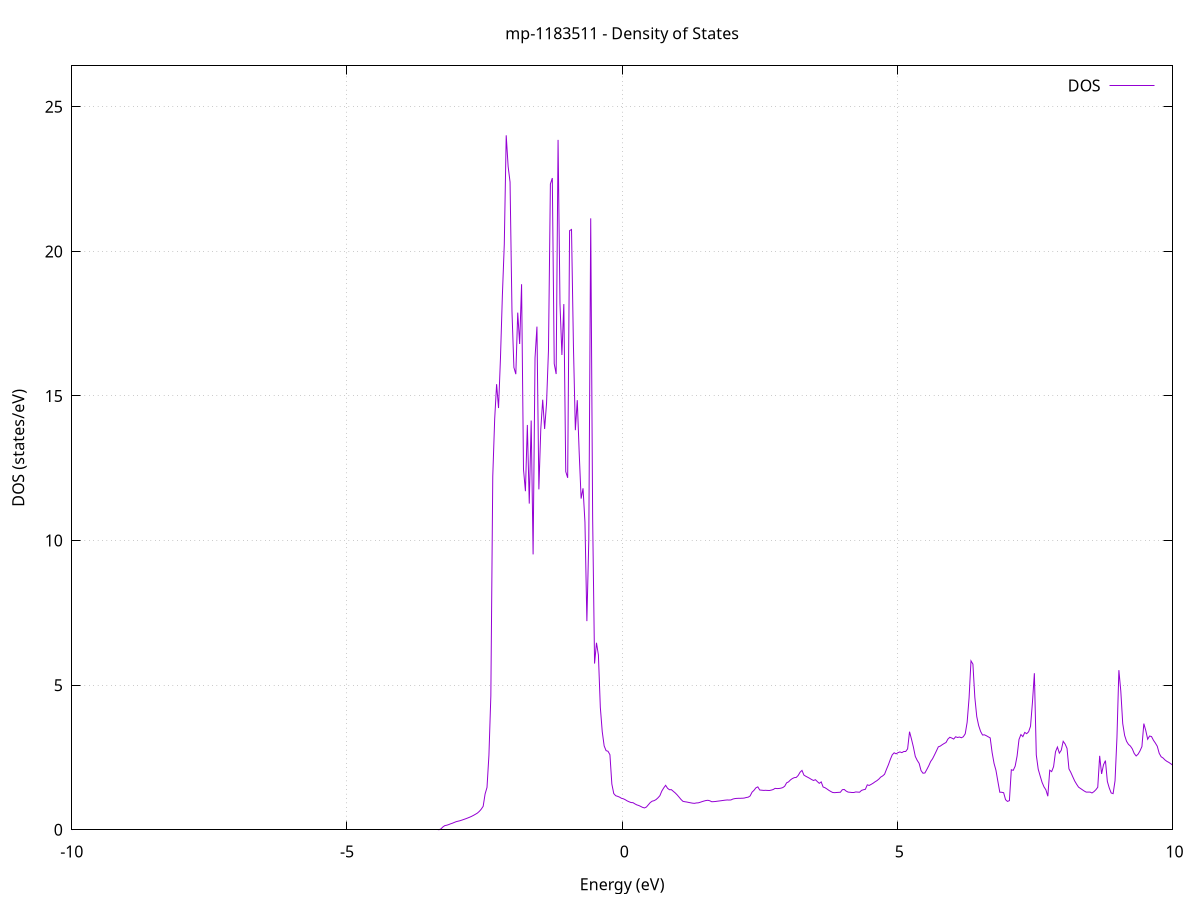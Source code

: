 set title 'mp-1183511 - Density of States'
set xlabel 'Energy (eV)'
set ylabel 'DOS (states/eV)'
set grid
set xrange [-10:10]
set yrange [0:26.415]
set xzeroaxis lt -1
set terminal png size 800,600
set output 'mp-1183511_dos_gnuplot.png'
plot '-' using 1:2 with lines title 'DOS'
-40.981800 0.000000
-40.946900 0.000000
-40.912000 0.000000
-40.877100 0.000000
-40.842200 0.000000
-40.807300 0.000000
-40.772400 0.000000
-40.737500 0.000000
-40.702600 0.000000
-40.667700 0.000000
-40.632800 0.000000
-40.597900 0.000000
-40.563000 0.000000
-40.528100 0.000000
-40.493200 0.000000
-40.458300 0.000000
-40.423400 0.000000
-40.388500 0.000000
-40.353600 0.000000
-40.318700 0.000000
-40.283800 0.000000
-40.248900 0.000000
-40.214000 0.000000
-40.179100 0.000000
-40.144200 0.000000
-40.109400 0.000000
-40.074500 0.000000
-40.039600 0.000000
-40.004700 0.000000
-39.969800 0.000000
-39.934900 0.000000
-39.900000 0.000000
-39.865100 0.000000
-39.830200 0.000000
-39.795300 0.000000
-39.760400 0.000000
-39.725500 0.000000
-39.690600 0.000000
-39.655700 0.000000
-39.620800 0.000000
-39.585900 0.000000
-39.551000 0.000000
-39.516100 0.000000
-39.481200 0.000000
-39.446300 0.000000
-39.411400 0.000000
-39.376500 0.000000
-39.341600 0.000000
-39.306700 0.000000
-39.271800 0.000000
-39.236900 0.000000
-39.202000 0.000000
-39.167100 0.000000
-39.132200 0.000000
-39.097300 0.000000
-39.062400 0.000000
-39.027500 0.000000
-38.992600 0.000000
-38.957700 0.000000
-38.922900 0.000000
-38.888000 0.000000
-38.853100 0.000000
-38.818200 0.000000
-38.783300 0.000000
-38.748400 0.000000
-38.713500 0.000000
-38.678600 0.000000
-38.643700 0.000000
-38.608800 0.000000
-38.573900 0.000000
-38.539000 0.000000
-38.504100 0.000000
-38.469200 0.000000
-38.434300 0.000000
-38.399400 0.000000
-38.364500 0.000000
-38.329600 0.000000
-38.294700 0.000000
-38.259800 0.000000
-38.224900 0.000000
-38.190000 0.000000
-38.155100 0.000000
-38.120200 0.000000
-38.085300 0.000000
-38.050400 0.000000
-38.015500 0.000000
-37.980600 0.000000
-37.945700 0.000000
-37.910800 0.000000
-37.875900 0.000000
-37.841000 0.000000
-37.806100 0.000000
-37.771200 0.000000
-37.736400 0.000000
-37.701500 0.000000
-37.666600 0.000000
-37.631700 0.000000
-37.596800 0.000000
-37.561900 0.000000
-37.527000 0.000000
-37.492100 0.000000
-37.457200 0.000000
-37.422300 0.000000
-37.387400 0.000000
-37.352500 0.000000
-37.317600 0.000000
-37.282700 0.000000
-37.247800 0.000000
-37.212900 0.000000
-37.178000 0.000000
-37.143100 0.000000
-37.108200 0.000000
-37.073300 0.000000
-37.038400 0.000000
-37.003500 0.000000
-36.968600 0.000000
-36.933700 0.000000
-36.898800 0.000000
-36.863900 0.000000
-36.829000 0.000000
-36.794100 0.000000
-36.759200 0.000000
-36.724300 0.000000
-36.689400 0.000000
-36.654500 0.000000
-36.619600 0.000000
-36.584700 0.000000
-36.549900 0.000000
-36.515000 0.000000
-36.480100 0.000000
-36.445200 0.000000
-36.410300 0.000000
-36.375400 0.000000
-36.340500 0.000000
-36.305600 0.000000
-36.270700 0.000000
-36.235800 0.000000
-36.200900 0.000000
-36.166000 0.000000
-36.131100 0.000000
-36.096200 0.000000
-36.061300 0.000000
-36.026400 0.000000
-35.991500 0.000000
-35.956600 0.000000
-35.921700 0.000000
-35.886800 0.000000
-35.851900 0.000000
-35.817000 0.000000
-35.782100 0.000000
-35.747200 0.000000
-35.712300 0.000000
-35.677400 0.000000
-35.642500 0.000000
-35.607600 0.000000
-35.572700 0.000000
-35.537800 0.000000
-35.502900 0.000000
-35.468000 0.000000
-35.433100 0.000000
-35.398300 0.000000
-35.363400 0.000000
-35.328500 0.000000
-35.293600 0.000000
-35.258700 0.000000
-35.223800 0.000000
-35.188900 0.000000
-35.154000 0.000000
-35.119100 0.000000
-35.084200 0.000000
-35.049300 0.000000
-35.014400 0.000000
-34.979500 0.000000
-34.944600 0.000000
-34.909700 0.000000
-34.874800 0.000000
-34.839900 0.000000
-34.805000 0.000000
-34.770100 0.000000
-34.735200 0.000000
-34.700300 0.000000
-34.665400 0.000000
-34.630500 0.000000
-34.595600 0.000000
-34.560700 0.000000
-34.525800 0.000000
-34.490900 0.000000
-34.456000 0.000000
-34.421100 0.000000
-34.386200 0.000000
-34.351300 0.000000
-34.316400 0.000000
-34.281500 0.000000
-34.246600 0.000000
-34.211800 0.000000
-34.176900 0.000000
-34.142000 0.000000
-34.107100 0.000000
-34.072200 0.000000
-34.037300 0.000000
-34.002400 0.000000
-33.967500 0.000000
-33.932600 0.000000
-33.897700 0.000000
-33.862800 0.000000
-33.827900 0.000000
-33.793000 0.000000
-33.758100 0.000000
-33.723200 0.000000
-33.688300 0.000000
-33.653400 0.000000
-33.618500 0.000000
-33.583600 0.000000
-33.548700 0.000000
-33.513800 0.000000
-33.478900 0.000000
-33.444000 0.000000
-33.409100 0.000000
-33.374200 0.000000
-33.339300 0.000000
-33.304400 0.000000
-33.269500 0.000000
-33.234600 0.000000
-33.199700 0.000000
-33.164800 0.000000
-33.129900 0.000000
-33.095000 0.000000
-33.060100 0.000000
-33.025300 0.000000
-32.990400 0.000000
-32.955500 0.000000
-32.920600 0.000000
-32.885700 0.000000
-32.850800 0.000000
-32.815900 0.000000
-32.781000 0.000000
-32.746100 0.000000
-32.711200 0.000000
-32.676300 0.000000
-32.641400 0.000000
-32.606500 0.000000
-32.571600 0.000000
-32.536700 0.000000
-32.501800 0.000000
-32.466900 0.000000
-32.432000 0.000000
-32.397100 0.000000
-32.362200 0.000000
-32.327300 0.000000
-32.292400 0.000000
-32.257500 0.000000
-32.222600 0.000000
-32.187700 0.000000
-32.152800 0.000000
-32.117900 0.000000
-32.083000 0.000000
-32.048100 0.000000
-32.013200 0.000000
-31.978300 0.000000
-31.943400 0.000000
-31.908500 0.000000
-31.873700 0.000000
-31.838800 0.000000
-31.803900 0.000000
-31.769000 0.000000
-31.734100 0.000000
-31.699200 0.000000
-31.664300 0.000000
-31.629400 0.000000
-31.594500 0.000000
-31.559600 0.000000
-31.524700 0.000000
-31.489800 0.000000
-31.454900 0.000000
-31.420000 0.000000
-31.385100 0.000000
-31.350200 0.000000
-31.315300 0.000000
-31.280400 0.000000
-31.245500 0.000000
-31.210600 0.000000
-31.175700 0.000000
-31.140800 0.000000
-31.105900 0.000000
-31.071000 0.000000
-31.036100 0.000000
-31.001200 0.000000
-30.966300 0.000000
-30.931400 0.000000
-30.896500 0.000000
-30.861600 0.000000
-30.826700 0.000000
-30.791800 0.000000
-30.756900 0.000000
-30.722000 0.000000
-30.687200 0.000000
-30.652300 0.000000
-30.617400 0.000000
-30.582500 0.000000
-30.547600 0.000000
-30.512700 0.000000
-30.477800 0.000000
-30.442900 0.000000
-30.408000 0.000000
-30.373100 0.000000
-30.338200 0.000000
-30.303300 0.000000
-30.268400 0.000000
-30.233500 0.000000
-30.198600 0.000000
-30.163700 0.000000
-30.128800 0.000000
-30.093900 0.000000
-30.059000 0.000000
-30.024100 0.000000
-29.989200 0.000000
-29.954300 0.000000
-29.919400 0.000000
-29.884500 0.000000
-29.849600 0.000000
-29.814700 0.000000
-29.779800 0.000000
-29.744900 0.000000
-29.710000 0.000000
-29.675100 0.000000
-29.640200 0.000000
-29.605300 0.000000
-29.570400 0.000000
-29.535500 0.000000
-29.500700 0.000000
-29.465800 0.000000
-29.430900 0.000000
-29.396000 0.000000
-29.361100 0.000000
-29.326200 0.000000
-29.291300 0.000000
-29.256400 0.000000
-29.221500 0.000000
-29.186600 0.000000
-29.151700 0.000000
-29.116800 0.000000
-29.081900 0.000000
-29.047000 0.000000
-29.012100 0.000000
-28.977200 0.000000
-28.942300 0.000000
-28.907400 0.000000
-28.872500 0.000000
-28.837600 0.000000
-28.802700 0.000000
-28.767800 0.000000
-28.732900 0.000000
-28.698000 0.000000
-28.663100 0.000000
-28.628200 0.000000
-28.593300 0.000000
-28.558400 0.000000
-28.523500 0.000000
-28.488600 0.000000
-28.453700 0.000000
-28.418800 0.000000
-28.383900 0.000000
-28.349000 0.000000
-28.314200 0.000000
-28.279300 0.000000
-28.244400 0.000000
-28.209500 0.000000
-28.174600 0.000000
-28.139700 0.000000
-28.104800 0.000000
-28.069900 0.000000
-28.035000 0.000000
-28.000100 0.000000
-27.965200 0.000000
-27.930300 0.000000
-27.895400 0.000000
-27.860500 0.000000
-27.825600 0.000000
-27.790700 0.000000
-27.755800 0.000000
-27.720900 0.000000
-27.686000 0.000000
-27.651100 0.000000
-27.616200 0.000000
-27.581300 0.000000
-27.546400 0.000000
-27.511500 0.000000
-27.476600 0.000000
-27.441700 0.000000
-27.406800 0.000000
-27.371900 0.000000
-27.337000 0.000000
-27.302100 0.000000
-27.267200 0.000000
-27.232300 0.000000
-27.197400 0.000000
-27.162600 0.000000
-27.127700 0.000000
-27.092800 0.000000
-27.057900 0.000000
-27.023000 0.000000
-26.988100 0.000000
-26.953200 0.000000
-26.918300 0.000000
-26.883400 0.000000
-26.848500 0.000000
-26.813600 0.000000
-26.778700 0.000000
-26.743800 0.000000
-26.708900 0.000000
-26.674000 0.000000
-26.639100 0.000000
-26.604200 0.000000
-26.569300 0.000000
-26.534400 0.000000
-26.499500 0.000000
-26.464600 0.000000
-26.429700 0.000000
-26.394800 0.000000
-26.359900 0.000000
-26.325000 0.000000
-26.290100 0.000000
-26.255200 0.000000
-26.220300 0.000000
-26.185400 0.000000
-26.150500 0.000000
-26.115600 0.000000
-26.080700 0.000000
-26.045800 0.000000
-26.010900 0.000000
-25.976100 0.000000
-25.941200 0.000000
-25.906300 0.000000
-25.871400 0.000000
-25.836500 0.000000
-25.801600 0.000000
-25.766700 0.000000
-25.731800 0.000000
-25.696900 0.000000
-25.662000 0.000000
-25.627100 0.000000
-25.592200 0.000000
-25.557300 0.000000
-25.522400 0.000000
-25.487500 0.000000
-25.452600 0.000000
-25.417700 0.000000
-25.382800 0.000000
-25.347900 0.000000
-25.313000 0.000000
-25.278100 0.000000
-25.243200 0.000000
-25.208300 0.000000
-25.173400 0.000000
-25.138500 0.000000
-25.103600 0.000000
-25.068700 0.000000
-25.033800 0.000000
-24.998900 0.000000
-24.964000 0.000000
-24.929100 0.000000
-24.894200 0.000000
-24.859300 0.000000
-24.824400 0.000000
-24.789600 0.000000
-24.754700 0.000000
-24.719800 0.000000
-24.684900 0.000000
-24.650000 0.000000
-24.615100 0.000000
-24.580200 0.000000
-24.545300 0.000000
-24.510400 0.000000
-24.475500 0.000000
-24.440600 0.000000
-24.405700 0.000000
-24.370800 0.000000
-24.335900 0.000000
-24.301000 0.000000
-24.266100 0.000000
-24.231200 0.000000
-24.196300 0.000000
-24.161400 0.000000
-24.126500 0.000000
-24.091600 0.000000
-24.056700 0.000000
-24.021800 0.000000
-23.986900 0.000000
-23.952000 0.000000
-23.917100 0.000000
-23.882200 0.000000
-23.847300 0.000000
-23.812400 0.000000
-23.777500 0.000000
-23.742600 0.000000
-23.707700 0.000000
-23.672800 0.000000
-23.638000 0.000000
-23.603100 0.000000
-23.568200 0.000000
-23.533300 0.000000
-23.498400 0.000000
-23.463500 0.000000
-23.428600 0.000000
-23.393700 0.000000
-23.358800 0.000000
-23.323900 0.000000
-23.289000 0.000000
-23.254100 0.000000
-23.219200 0.000000
-23.184300 0.000000
-23.149400 0.000000
-23.114500 0.000000
-23.079600 0.000000
-23.044700 0.000000
-23.009800 0.000000
-22.974900 0.000000
-22.940000 0.000000
-22.905100 0.000000
-22.870200 0.000000
-22.835300 0.000000
-22.800400 0.000000
-22.765500 0.000000
-22.730600 0.000000
-22.695700 0.000000
-22.660800 0.000000
-22.625900 0.000000
-22.591000 0.000000
-22.556100 0.000000
-22.521200 0.000000
-22.486300 0.000000
-22.451500 0.000000
-22.416600 0.000000
-22.381700 0.000000
-22.346800 0.000000
-22.311900 0.000000
-22.277000 0.000000
-22.242100 0.000000
-22.207200 0.000000
-22.172300 0.000000
-22.137400 0.000000
-22.102500 0.000000
-22.067600 0.000000
-22.032700 0.000000
-21.997800 0.000000
-21.962900 0.000000
-21.928000 0.000000
-21.893100 0.000000
-21.858200 0.000000
-21.823300 0.000000
-21.788400 0.000000
-21.753500 0.000000
-21.718600 0.000000
-21.683700 0.000000
-21.648800 0.000000
-21.613900 0.000000
-21.579000 0.000000
-21.544100 0.000000
-21.509200 0.000000
-21.474300 0.000000
-21.439400 0.000000
-21.404500 0.000000
-21.369600 0.000000
-21.334700 0.000000
-21.299800 0.000000
-21.265000 0.000000
-21.230100 0.000000
-21.195200 0.000000
-21.160300 0.000000
-21.125400 0.000000
-21.090500 0.000000
-21.055600 0.000000
-21.020700 0.000000
-20.985800 0.000000
-20.950900 0.000000
-20.916000 0.000000
-20.881100 0.000000
-20.846200 0.000000
-20.811300 0.000000
-20.776400 0.000000
-20.741500 0.000000
-20.706600 0.000000
-20.671700 0.000000
-20.636800 0.000000
-20.601900 0.000000
-20.567000 0.000000
-20.532100 0.000000
-20.497200 0.000000
-20.462300 0.000000
-20.427400 0.000000
-20.392500 0.000000
-20.357600 0.000000
-20.322700 0.000000
-20.287800 0.000000
-20.252900 0.000000
-20.218000 0.000000
-20.183100 0.000000
-20.148200 0.000000
-20.113300 0.000000
-20.078500 0.000000
-20.043600 0.000000
-20.008700 0.000000
-19.973800 0.000000
-19.938900 0.000000
-19.904000 0.000000
-19.869100 0.000000
-19.834200 0.000000
-19.799300 0.000000
-19.764400 0.000000
-19.729500 0.000000
-19.694600 0.000000
-19.659700 0.000000
-19.624800 0.000000
-19.589900 0.000000
-19.555000 0.000000
-19.520100 0.000000
-19.485200 0.000000
-19.450300 0.000000
-19.415400 0.000000
-19.380500 0.000000
-19.345600 0.000000
-19.310700 0.000000
-19.275800 0.000000
-19.240900 0.000000
-19.206000 0.000000
-19.171100 0.000000
-19.136200 0.000000
-19.101300 0.000000
-19.066400 0.000000
-19.031500 0.000000
-18.996600 0.000000
-18.961700 0.000000
-18.926900 114.721300
-18.892000 0.000000
-18.857100 0.000000
-18.822200 0.000000
-18.787300 0.000000
-18.752400 0.000000
-18.717500 0.000000
-18.682600 0.000000
-18.647700 0.000000
-18.612800 0.000000
-18.577900 0.000000
-18.543000 0.000000
-18.508100 0.000000
-18.473200 0.000000
-18.438300 0.000000
-18.403400 0.000000
-18.368500 0.000000
-18.333600 0.000000
-18.298700 0.000000
-18.263800 0.000000
-18.228900 0.000000
-18.194000 0.000000
-18.159100 0.000000
-18.124200 0.000000
-18.089300 0.000000
-18.054400 0.000000
-18.019500 0.000000
-17.984600 0.000000
-17.949700 0.000000
-17.914800 0.000000
-17.879900 0.000000
-17.845000 0.000000
-17.810100 0.000000
-17.775200 0.000000
-17.740400 0.000000
-17.705500 0.000000
-17.670600 0.000000
-17.635700 0.000000
-17.600800 0.000000
-17.565900 0.000000
-17.531000 0.000000
-17.496100 0.000000
-17.461200 0.000000
-17.426300 0.000000
-17.391400 0.000000
-17.356500 0.000000
-17.321600 0.000000
-17.286700 0.000000
-17.251800 0.000000
-17.216900 0.000000
-17.182000 0.000000
-17.147100 0.000000
-17.112200 0.000000
-17.077300 0.000000
-17.042400 0.000000
-17.007500 0.000000
-16.972600 0.000000
-16.937700 0.000000
-16.902800 0.000000
-16.867900 0.000000
-16.833000 0.000000
-16.798100 0.000000
-16.763200 0.000000
-16.728300 0.000000
-16.693400 0.000000
-16.658500 0.000000
-16.623600 0.000000
-16.588700 0.000000
-16.553900 0.000000
-16.519000 0.000000
-16.484100 0.000000
-16.449200 0.000000
-16.414300 0.000000
-16.379400 0.000000
-16.344500 0.000000
-16.309600 0.000000
-16.274700 0.000000
-16.239800 0.000000
-16.204900 0.000000
-16.170000 0.000000
-16.135100 0.000000
-16.100200 0.000000
-16.065300 0.000000
-16.030400 0.000000
-15.995500 0.000000
-15.960600 0.000000
-15.925700 0.000000
-15.890800 0.000000
-15.855900 0.000000
-15.821000 0.000000
-15.786100 0.000000
-15.751200 0.000000
-15.716300 0.000000
-15.681400 0.000000
-15.646500 0.000000
-15.611600 0.000000
-15.576700 0.000000
-15.541800 0.000000
-15.506900 0.000000
-15.472000 0.000000
-15.437100 0.000000
-15.402300 0.000000
-15.367400 0.000000
-15.332500 0.000000
-15.297600 0.000000
-15.262700 0.000000
-15.227800 0.000000
-15.192900 0.000000
-15.158000 0.000000
-15.123100 0.000000
-15.088200 0.000000
-15.053300 0.000000
-15.018400 0.000000
-14.983500 0.000000
-14.948600 0.000000
-14.913700 0.000000
-14.878800 0.000000
-14.843900 0.000000
-14.809000 0.000000
-14.774100 0.000000
-14.739200 0.000000
-14.704300 0.000000
-14.669400 0.000000
-14.634500 0.000000
-14.599600 0.000000
-14.564700 0.000000
-14.529800 0.000000
-14.494900 0.000000
-14.460000 0.000000
-14.425100 0.000000
-14.390200 0.000000
-14.355300 0.000000
-14.320400 0.000000
-14.285500 0.000000
-14.250600 0.000000
-14.215800 0.000000
-14.180900 0.000000
-14.146000 0.000000
-14.111100 0.000000
-14.076200 0.000000
-14.041300 0.000000
-14.006400 0.000000
-13.971500 0.000000
-13.936600 0.000000
-13.901700 0.000000
-13.866800 0.000000
-13.831900 0.000000
-13.797000 0.000000
-13.762100 0.000000
-13.727200 0.000000
-13.692300 0.000000
-13.657400 0.000000
-13.622500 0.000000
-13.587600 0.000000
-13.552700 0.000000
-13.517800 0.000000
-13.482900 0.000000
-13.448000 0.000000
-13.413100 0.000000
-13.378200 0.000000
-13.343300 0.000000
-13.308400 0.000000
-13.273500 0.000000
-13.238600 0.000000
-13.203700 0.000000
-13.168800 0.000000
-13.133900 0.000000
-13.099000 0.000000
-13.064100 0.000000
-13.029300 0.000000
-12.994400 0.000000
-12.959500 0.000000
-12.924600 0.000000
-12.889700 0.000000
-12.854800 0.000000
-12.819900 0.000000
-12.785000 0.000000
-12.750100 0.000000
-12.715200 0.000000
-12.680300 0.000000
-12.645400 0.000000
-12.610500 0.000000
-12.575600 0.000000
-12.540700 0.000000
-12.505800 0.000000
-12.470900 0.000000
-12.436000 0.000000
-12.401100 0.000000
-12.366200 0.000000
-12.331300 0.000000
-12.296400 0.000000
-12.261500 0.000000
-12.226600 0.000000
-12.191700 0.000000
-12.156800 0.000000
-12.121900 0.000000
-12.087000 0.000000
-12.052100 0.000000
-12.017200 0.000000
-11.982300 0.000000
-11.947400 0.000000
-11.912500 0.000000
-11.877700 0.000000
-11.842800 0.000000
-11.807900 0.000000
-11.773000 0.000000
-11.738100 0.000000
-11.703200 0.000000
-11.668300 0.000000
-11.633400 0.000000
-11.598500 0.000000
-11.563600 0.000000
-11.528700 0.000000
-11.493800 0.000000
-11.458900 0.000000
-11.424000 0.000000
-11.389100 0.000000
-11.354200 0.000000
-11.319300 0.000000
-11.284400 0.000000
-11.249500 0.000000
-11.214600 0.000000
-11.179700 0.000000
-11.144800 0.000000
-11.109900 0.000000
-11.075000 0.000000
-11.040100 0.000000
-11.005200 0.000000
-10.970300 0.000000
-10.935400 0.000000
-10.900500 0.000000
-10.865600 0.000000
-10.830700 0.000000
-10.795800 0.000000
-10.760900 0.000000
-10.726000 0.000000
-10.691200 0.000000
-10.656300 0.000000
-10.621400 0.000000
-10.586500 0.000000
-10.551600 0.000000
-10.516700 0.000000
-10.481800 0.000000
-10.446900 0.000000
-10.412000 0.000000
-10.377100 0.000000
-10.342200 0.000000
-10.307300 0.000000
-10.272400 0.000000
-10.237500 0.000000
-10.202600 0.000000
-10.167700 0.000000
-10.132800 0.000000
-10.097900 0.000000
-10.063000 0.000000
-10.028100 0.000000
-9.993200 0.000000
-9.958300 0.000000
-9.923400 0.000000
-9.888500 0.000000
-9.853600 0.000000
-9.818700 0.000000
-9.783800 0.000000
-9.748900 0.000000
-9.714000 0.000000
-9.679100 0.000000
-9.644200 0.000000
-9.609300 0.000000
-9.574400 0.000000
-9.539500 0.000000
-9.504700 0.000000
-9.469800 0.000000
-9.434900 0.000000
-9.400000 0.000000
-9.365100 0.000000
-9.330200 0.000000
-9.295300 0.000000
-9.260400 0.000000
-9.225500 0.000000
-9.190600 0.000000
-9.155700 0.000000
-9.120800 0.000000
-9.085900 0.000000
-9.051000 0.000000
-9.016100 0.000000
-8.981200 0.000000
-8.946300 0.000000
-8.911400 0.000000
-8.876500 0.000000
-8.841600 0.000000
-8.806700 0.000000
-8.771800 0.000000
-8.736900 0.000000
-8.702000 0.000000
-8.667100 0.000000
-8.632200 0.000000
-8.597300 0.000000
-8.562400 0.000000
-8.527500 0.000000
-8.492600 0.000000
-8.457700 0.000000
-8.422800 0.000000
-8.387900 0.000000
-8.353000 0.000000
-8.318200 0.000000
-8.283300 0.000000
-8.248400 0.000000
-8.213500 0.000000
-8.178600 0.000000
-8.143700 0.000000
-8.108800 0.000000
-8.073900 0.000000
-8.039000 0.000000
-8.004100 0.000000
-7.969200 0.000000
-7.934300 0.000000
-7.899400 0.000000
-7.864500 0.000000
-7.829600 0.000000
-7.794700 0.000000
-7.759800 0.000000
-7.724900 0.000000
-7.690000 0.000000
-7.655100 0.000000
-7.620200 0.000000
-7.585300 0.000000
-7.550400 0.000000
-7.515500 0.000000
-7.480600 0.000000
-7.445700 0.000000
-7.410800 0.000000
-7.375900 0.000000
-7.341000 0.000000
-7.306100 0.000000
-7.271200 0.000000
-7.236300 0.000000
-7.201400 0.000000
-7.166600 0.000000
-7.131700 0.000000
-7.096800 0.000000
-7.061900 0.000000
-7.027000 0.000000
-6.992100 0.000000
-6.957200 0.000000
-6.922300 0.000000
-6.887400 0.000000
-6.852500 0.000000
-6.817600 0.000000
-6.782700 0.000000
-6.747800 0.000000
-6.712900 0.000000
-6.678000 0.000000
-6.643100 0.000000
-6.608200 0.000000
-6.573300 0.000000
-6.538400 0.000000
-6.503500 0.000000
-6.468600 0.000000
-6.433700 0.000000
-6.398800 0.000000
-6.363900 0.000000
-6.329000 0.000000
-6.294100 0.000000
-6.259200 0.000000
-6.224300 0.000000
-6.189400 0.000000
-6.154500 0.000000
-6.119600 0.000000
-6.084700 0.000000
-6.049800 0.000000
-6.014900 0.000000
-5.980100 0.000000
-5.945200 0.000000
-5.910300 0.000000
-5.875400 0.000000
-5.840500 0.000000
-5.805600 0.000000
-5.770700 0.000000
-5.735800 0.000000
-5.700900 0.000000
-5.666000 0.000000
-5.631100 0.000000
-5.596200 0.000000
-5.561300 0.000000
-5.526400 0.000000
-5.491500 0.000000
-5.456600 0.000000
-5.421700 0.000000
-5.386800 0.000000
-5.351900 0.000000
-5.317000 0.000000
-5.282100 0.000000
-5.247200 0.000000
-5.212300 0.000000
-5.177400 0.000000
-5.142500 0.000000
-5.107600 0.000000
-5.072700 0.000000
-5.037800 0.000000
-5.002900 0.000000
-4.968000 0.000000
-4.933100 0.000000
-4.898200 0.000000
-4.863300 0.000000
-4.828400 0.000000
-4.793600 0.000000
-4.758700 0.000000
-4.723800 0.000000
-4.688900 0.000000
-4.654000 0.000000
-4.619100 0.000000
-4.584200 0.000000
-4.549300 0.000000
-4.514400 0.000000
-4.479500 0.000000
-4.444600 0.000000
-4.409700 0.000000
-4.374800 0.000000
-4.339900 0.000000
-4.305000 0.000000
-4.270100 0.000000
-4.235200 0.000000
-4.200300 0.000000
-4.165400 0.000000
-4.130500 0.000000
-4.095600 0.000000
-4.060700 0.000000
-4.025800 0.000000
-3.990900 0.000000
-3.956000 0.000000
-3.921100 0.000000
-3.886200 0.000000
-3.851300 0.000000
-3.816400 0.000000
-3.781500 0.000000
-3.746600 0.000000
-3.711700 0.000000
-3.676800 0.000000
-3.642000 0.000000
-3.607100 0.000000
-3.572200 0.000000
-3.537300 0.000000
-3.502400 0.000000
-3.467500 0.000000
-3.432600 0.000000
-3.397700 0.000000
-3.362800 0.000000
-3.327900 0.001000
-3.293000 0.029400
-3.258100 0.096400
-3.223200 0.143300
-3.188300 0.156900
-3.153400 0.178500
-3.118500 0.205400
-3.083600 0.227400
-3.048700 0.255100
-3.013800 0.281400
-2.978900 0.297700
-2.944000 0.314400
-2.909100 0.336500
-2.874200 0.359500
-2.839300 0.383100
-2.804400 0.408800
-2.769500 0.435600
-2.734600 0.465400
-2.699700 0.500100
-2.664800 0.537700
-2.629900 0.577700
-2.595000 0.636600
-2.560100 0.712600
-2.525200 0.811400
-2.490300 1.237600
-2.455500 1.464500
-2.420600 2.579500
-2.385700 4.630400
-2.350800 12.220300
-2.315900 14.206300
-2.281000 15.408900
-2.246100 14.583400
-2.211200 16.290800
-2.176300 18.471300
-2.141400 20.250500
-2.106500 24.013900
-2.071600 22.937800
-2.036700 22.398700
-2.001800 17.919400
-1.966900 15.987800
-1.932000 15.754900
-1.897100 17.883200
-1.862200 16.797900
-1.827300 18.864900
-1.792400 12.462900
-1.757500 11.707700
-1.722600 13.998800
-1.687700 11.278300
-1.652800 14.152100
-1.617900 9.523500
-1.583000 16.315400
-1.548100 17.398600
-1.513200 11.771000
-1.478300 13.853300
-1.443400 14.871100
-1.408500 13.859800
-1.373600 14.750400
-1.338700 16.574900
-1.303800 22.330500
-1.269000 22.536200
-1.234100 16.115600
-1.199200 15.759100
-1.164300 23.855800
-1.129400 18.192800
-1.094500 16.418600
-1.059600 18.178300
-1.024700 12.384600
-0.989800 12.169400
-0.954900 20.717900
-0.920000 20.757000
-0.885100 16.732900
-0.850200 13.817100
-0.815300 14.856800
-0.780400 13.035500
-0.745500 11.451800
-0.710600 11.807700
-0.675700 10.634300
-0.640800 7.215400
-0.605900 10.026400
-0.571000 21.143600
-0.536100 10.792800
-0.501200 5.748000
-0.466300 6.466600
-0.431400 6.044000
-0.396500 4.234800
-0.361600 3.394000
-0.326700 2.900100
-0.291800 2.736300
-0.256900 2.714600
-0.222000 2.595400
-0.187100 1.581900
-0.152200 1.251300
-0.117300 1.178000
-0.082500 1.156700
-0.047600 1.129000
-0.012700 1.088700
0.022200 1.071400
0.057100 1.039100
0.092000 0.998000
0.126900 0.968000
0.161800 0.941600
0.196700 0.937500
0.231600 0.895900
0.266500 0.860600
0.301400 0.839800
0.336300 0.808800
0.371200 0.774600
0.406100 0.755400
0.441000 0.787000
0.475900 0.864200
0.510800 0.941300
0.545700 0.989000
0.580600 1.006800
0.615500 1.043300
0.650400 1.103500
0.685300 1.177600
0.720200 1.336600
0.755100 1.446300
0.790000 1.536800
0.824900 1.435400
0.859800 1.384800
0.894700 1.387000
0.929600 1.329700
0.964500 1.274400
0.999400 1.206600
1.034300 1.129100
1.069100 1.049700
1.104000 0.984500
1.138900 0.970000
1.173800 0.959800
1.208700 0.945800
1.243600 0.932800
1.278500 0.920300
1.313400 0.913700
1.348300 0.927600
1.383200 0.931200
1.418100 0.951400
1.453000 0.974300
1.487900 0.994400
1.522800 1.011600
1.557700 1.019900
1.592600 1.003400
1.627500 0.969700
1.662400 0.972800
1.697300 0.978900
1.732200 0.988500
1.767100 0.997000
1.802000 1.005800
1.836900 1.015000
1.871800 1.024300
1.906700 1.030500
1.941600 1.028700
1.976500 1.031300
2.011400 1.062200
2.046300 1.077400
2.081200 1.084900
2.116100 1.088000
2.151000 1.089000
2.185900 1.091000
2.220800 1.097600
2.255600 1.116000
2.290500 1.127300
2.325400 1.169100
2.360300 1.299700
2.395200 1.364000
2.430100 1.449900
2.465000 1.483700
2.499900 1.375200
2.534800 1.368900
2.569700 1.361400
2.604600 1.364700
2.639500 1.361200
2.674400 1.357900
2.709300 1.371600
2.744200 1.391700
2.779100 1.432000
2.814000 1.424700
2.848900 1.427100
2.883800 1.438700
2.918700 1.458600
2.953600 1.505400
2.988500 1.624100
3.023400 1.656100
3.058300 1.724200
3.093200 1.771700
3.128100 1.802700
3.163000 1.809800
3.197900 1.876300
3.232800 1.989800
3.267700 2.052800
3.302600 1.891700
3.337500 1.849700
3.372400 1.815300
3.407300 1.779100
3.442100 1.737600
3.477000 1.705100
3.511900 1.731300
3.546800 1.666600
3.581700 1.605800
3.616600 1.655700
3.651500 1.479300
3.686400 1.454300
3.721300 1.411000
3.756200 1.363800
3.791100 1.324200
3.826000 1.289300
3.860900 1.283400
3.895800 1.289300
3.930700 1.293800
3.965600 1.297600
4.000500 1.385200
4.035400 1.393800
4.070300 1.337800
4.105200 1.303100
4.140100 1.296700
4.175000 1.288800
4.209900 1.288000
4.244800 1.308400
4.279700 1.302800
4.314600 1.299300
4.349500 1.361900
4.384400 1.383700
4.419300 1.399900
4.454200 1.553400
4.489100 1.533000
4.524000 1.569300
4.558900 1.609000
4.593700 1.656500
4.628600 1.697400
4.663500 1.750700
4.698400 1.821800
4.733300 1.861600
4.768200 1.920100
4.803100 2.090400
4.838000 2.249000
4.872900 2.433200
4.907800 2.591700
4.942700 2.661500
4.977600 2.626400
5.012500 2.667900
5.047400 2.692000
5.082300 2.667800
5.117200 2.705800
5.152100 2.706500
5.187000 2.797500
5.221900 3.391700
5.256800 3.139600
5.291700 2.863200
5.326600 2.535600
5.361500 2.400100
5.396400 2.296000
5.431300 2.045500
5.466200 1.955800
5.501100 1.964100
5.536000 2.084000
5.570900 2.212300
5.605800 2.361700
5.640700 2.456000
5.675600 2.588300
5.710500 2.726400
5.745400 2.868600
5.780200 2.893300
5.815100 2.940500
5.850000 2.982300
5.884900 3.018500
5.919800 3.138100
5.954700 3.199100
5.989600 3.171700
6.024500 3.137300
6.059400 3.216000
6.094300 3.191300
6.129200 3.207100
6.164100 3.182100
6.199000 3.216600
6.233900 3.318700
6.268800 3.719400
6.303700 4.558600
6.338600 5.841200
6.373500 5.728500
6.408400 4.579100
6.443300 3.915100
6.478200 3.601200
6.513100 3.401400
6.548000 3.277000
6.582900 3.283800
6.617800 3.252000
6.652700 3.213700
6.687600 3.176900
6.722500 2.671900
6.757400 2.296300
6.792300 2.054400
6.827200 1.671700
6.862100 1.298600
6.897000 1.296700
6.931900 1.281400
6.966700 1.041000
7.001600 0.980300
7.036500 1.007800
7.071400 2.075600
7.106300 2.055600
7.141200 2.199700
7.176100 2.547600
7.211000 3.123700
7.245900 3.291900
7.280800 3.222200
7.315700 3.365900
7.350600 3.323100
7.385500 3.388400
7.420400 3.580100
7.455300 4.403200
7.490200 5.413500
7.525100 2.586100
7.560000 2.095400
7.594900 1.863900
7.629800 1.642200
7.664700 1.485200
7.699600 1.381200
7.734500 1.159900
7.769400 2.059000
7.804300 2.011700
7.839200 2.181600
7.874100 2.693500
7.909000 2.860500
7.943900 2.650300
7.978800 2.750700
8.013700 3.059300
8.048600 2.965700
8.083500 2.815300
8.118400 2.106700
8.153200 1.981000
8.188100 1.831700
8.223000 1.686600
8.257900 1.574400
8.292800 1.474800
8.327700 1.428700
8.362600 1.383500
8.397500 1.338200
8.432400 1.301900
8.467300 1.303400
8.502200 1.303800
8.537100 1.272600
8.572000 1.317400
8.606900 1.382800
8.641800 1.470100
8.676700 2.555900
8.711600 1.931200
8.746500 2.248500
8.781400 2.391600
8.816300 1.671400
8.851200 1.442900
8.886100 1.272300
8.921000 1.249100
8.955900 1.696300
8.990800 3.194300
9.025700 5.520000
9.060600 4.795600
9.095500 3.675800
9.130400 3.261300
9.165300 3.059300
9.200200 2.951600
9.235100 2.895300
9.270000 2.796600
9.304800 2.637500
9.339700 2.552200
9.374600 2.613700
9.409500 2.727600
9.444400 2.876600
9.479300 3.671400
9.514200 3.433300
9.549100 3.130900
9.584000 3.241600
9.618900 3.223500
9.653800 3.095400
9.688700 2.998900
9.723600 2.886800
9.758500 2.644100
9.793400 2.525200
9.828300 2.482600
9.863200 2.415000
9.898100 2.365500
9.933000 2.330000
9.967900 2.284400
10.002800 2.234500
10.037700 2.353900
10.072600 2.324600
10.107500 2.033100
10.142400 1.911300
10.177300 1.840900
10.212200 1.782100
10.247100 1.755800
10.282000 1.736500
10.316900 1.746900
10.351800 1.716200
10.386700 1.768300
10.421600 1.943700
10.456500 2.014000
10.491300 2.032900
10.526200 2.020600
10.561100 2.023600
10.596000 1.985400
10.630900 1.958100
10.665800 2.006900
10.700700 1.966400
10.735600 1.963300
10.770500 1.946100
10.805400 1.977900
10.840300 2.040000
10.875200 1.874300
10.910100 1.867100
10.945000 1.897700
10.979900 1.935200
11.014800 1.990700
11.049700 2.079800
11.084600 2.202300
11.119500 2.331200
11.154400 2.451800
11.189300 2.511100
11.224200 2.654700
11.259100 2.559200
11.294000 2.513500
11.328900 2.459800
11.363800 2.468600
11.398700 2.392100
11.433600 2.298600
11.468500 2.228300
11.503400 2.158900
11.538300 2.065000
11.573200 1.956600
11.608100 1.894100
11.643000 1.958600
11.677800 2.030900
11.712700 2.071800
11.747600 2.172400
11.782500 2.289200
11.817400 2.280200
11.852300 2.206000
11.887200 2.161000
11.922100 2.017200
11.957000 2.005500
11.991900 1.972900
12.026800 1.957500
12.061700 1.934600
12.096600 1.946600
12.131500 2.023600
12.166400 2.170500
12.201300 2.340000
12.236200 2.443400
12.271100 2.631800
12.306000 3.080700
12.340900 2.864000
12.375800 2.741600
12.410700 2.567600
12.445600 1.949500
12.480500 1.726700
12.515400 1.638900
12.550300 1.616800
12.585200 1.760800
12.620100 2.029700
12.655000 2.201300
12.689900 2.356600
12.724800 2.499400
12.759700 2.439100
12.794600 2.398100
12.829400 2.390400
12.864300 2.320800
12.899200 2.355200
12.934100 2.512200
12.969000 2.748800
13.003900 3.204100
13.038800 3.094100
13.073700 3.013100
13.108600 2.915100
13.143500 2.776800
13.178400 2.590100
13.213300 2.439800
13.248200 2.496500
13.283100 2.713800
13.318000 3.010600
13.352900 2.793200
13.387800 2.812100
13.422700 2.700300
13.457600 2.807700
13.492500 2.724100
13.527400 2.738700
13.562300 2.687500
13.597200 2.688400
13.632100 2.636100
13.667000 2.514500
13.701900 2.470000
13.736800 2.482200
13.771700 2.562100
13.806600 2.729300
13.841500 2.977700
13.876400 3.127500
13.911300 3.162400
13.946200 2.993400
13.981100 2.962100
14.015900 2.987700
14.050800 2.738500
14.085700 2.666800
14.120600 2.582500
14.155500 2.480400
14.190400 2.376500
14.225300 2.305800
14.260200 2.249300
14.295100 2.199200
14.330000 2.289900
14.364900 2.191900
14.399800 2.233800
14.434700 2.236200
14.469600 2.219100
14.504500 2.192800
14.539400 2.188200
14.574300 2.171400
14.609200 2.112200
14.644100 2.091400
14.679000 2.088600
14.713900 2.032700
14.748800 2.030900
14.783700 2.070400
14.818600 2.149100
14.853500 2.191000
14.888400 2.423500
14.923300 2.425900
14.958200 2.406300
14.993100 2.424200
15.028000 2.448600
15.062900 2.473300
15.097800 2.522500
15.132700 2.444200
15.167600 2.399400
15.202400 2.391200
15.237300 2.397200
15.272200 2.439600
15.307100 2.470000
15.342000 2.548400
15.376900 2.561200
15.411800 2.592800
15.446700 2.614000
15.481600 2.594300
15.516500 2.540600
15.551400 2.538700
15.586300 2.574400
15.621200 2.606500
15.656100 2.605700
15.691000 2.606400
15.725900 2.604900
15.760800 2.611400
15.795700 2.557700
15.830600 2.447200
15.865500 2.318600
15.900400 2.201300
15.935300 2.191500
15.970200 2.155400
16.005100 2.207500
16.040000 2.092700
16.074900 2.077300
16.109800 2.062000
16.144700 2.048900
16.179600 2.036700
16.214500 2.059900
16.249400 2.079700
16.284300 2.063100
16.319200 2.050600
16.354000 2.044600
16.388900 2.040000
16.423800 2.029400
16.458700 2.020800
16.493600 2.014700
16.528500 2.001900
16.563400 1.995300
16.598300 1.992700
16.633200 1.992600
16.668100 2.009400
16.703000 2.040900
16.737900 2.084400
16.772800 2.129600
16.807700 2.204300
16.842600 2.230100
16.877500 2.283900
16.912400 2.415200
16.947300 2.581000
16.982200 2.806400
17.017100 2.844500
17.052000 3.347800
17.086900 3.140800
17.121800 2.994800
17.156700 2.878300
17.191600 2.757800
17.226500 2.923000
17.261400 2.648500
17.296300 2.655200
17.331200 2.549700
17.366100 2.361600
17.401000 2.244600
17.435900 2.213300
17.470800 2.385200
17.505700 2.577600
17.540500 2.674300
17.575400 2.813300
17.610300 2.754900
17.645200 2.681600
17.680100 2.499600
17.715000 2.299600
17.749900 2.163900
17.784800 2.123000
17.819700 2.099900
17.854600 1.979900
17.889500 1.876800
17.924400 1.774500
17.959300 2.049900
17.994200 1.615000
18.029100 1.547100
18.064000 1.635400
18.098900 1.996700
18.133800 2.335200
18.168700 2.713400
18.203600 3.148200
18.238500 3.503000
18.273400 3.930100
18.308300 4.718200
18.343200 4.737400
18.378100 4.580700
18.413000 4.035500
18.447900 3.500300
18.482800 3.213200
18.517700 2.976900
18.552600 2.960200
18.587500 2.871800
18.622400 2.827700
18.657300 2.911300
18.692200 3.096500
18.727000 3.084200
18.761900 3.235500
18.796800 3.307200
18.831700 3.436600
18.866600 3.384500
18.901500 3.329100
18.936400 3.404200
18.971300 3.497800
19.006200 3.564300
19.041100 3.732100
19.076000 3.610400
19.110900 3.548400
19.145800 3.661900
19.180700 3.633800
19.215600 3.627000
19.250500 3.662500
19.285400 3.675000
19.320300 3.768900
19.355200 3.618600
19.390100 3.552700
19.425000 3.356800
19.459900 3.232200
19.494800 3.147800
19.529700 3.149500
19.564600 2.988200
19.599500 3.020700
19.634400 3.181100
19.669300 3.231800
19.704200 3.096700
19.739100 3.181200
19.774000 3.291200
19.808900 3.108100
19.843800 2.858600
19.878700 2.852000
19.913500 2.830700
19.948400 2.808200
19.983300 2.862100
20.018200 2.876600
20.053100 2.891700
20.088000 2.952700
20.122900 2.966000
20.157800 2.993700
20.192700 2.985200
20.227600 3.009100
20.262500 2.961500
20.297400 2.950100
20.332300 2.846100
20.367200 2.807500
20.402100 2.783400
20.437000 2.748600
20.471900 2.702400
20.506800 2.637100
20.541700 2.487400
20.576600 2.349500
20.611500 2.439700
20.646400 2.433200
20.681300 2.384000
20.716200 2.319400
20.751100 2.306500
20.786000 2.344800
20.820900 2.426100
20.855800 2.480600
20.890700 2.526500
20.925600 2.543200
20.960500 2.391700
20.995400 2.442000
21.030300 2.545000
21.065100 2.747300
21.100000 2.992600
21.134900 3.063000
21.169800 3.005500
21.204700 3.046500
21.239600 3.052500
21.274500 3.074900
21.309400 2.886000
21.344300 2.658600
21.379200 2.445400
21.414100 2.245200
21.449000 2.024700
21.483900 1.853200
21.518800 1.741200
21.553700 1.622200
21.588600 1.533300
21.623500 1.472300
21.658400 1.437300
21.693300 1.415600
21.728200 1.402500
21.763100 1.392900
21.798000 1.346400
21.832900 1.325100
21.867800 1.339000
21.902700 1.360400
21.937600 1.393700
21.972500 1.382000
22.007400 1.374900
22.042300 1.315200
22.077200 1.336200
22.112100 1.489900
22.147000 1.497900
22.181900 1.548800
22.216800 1.612200
22.251600 1.685600
22.286500 1.855700
22.321400 2.053000
22.356300 1.949800
22.391200 1.942900
22.426100 1.924900
22.461000 1.906900
22.495900 1.915900
22.530800 1.931000
22.565700 1.949000
22.600600 1.961000
22.635500 1.960000
22.670400 1.986500
22.705300 2.042100
22.740200 2.092800
22.775100 2.197700
22.810000 2.437900
22.844900 2.816400
22.879800 2.966600
22.914700 3.131100
22.949600 3.353600
22.984500 2.942600
23.019400 2.807000
23.054300 2.579600
23.089200 2.480600
23.124100 2.423200
23.159000 2.441400
23.193900 2.473400
23.228800 2.903600
23.263700 3.208300
23.298600 3.417100
23.333500 3.314800
23.368400 3.378300
23.403300 3.462200
23.438100 3.526600
23.473000 3.567100
23.507900 3.585700
23.542800 3.303600
23.577700 3.607800
23.612600 3.290600
23.647500 3.171800
23.682400 3.135500
23.717300 3.491100
23.752200 3.320700
23.787100 3.589200
23.822000 3.410300
23.856900 3.298000
23.891800 3.293500
23.926700 3.328400
23.961600 3.323700
23.996500 3.241100
24.031400 3.074700
24.066300 2.844200
24.101200 2.525000
24.136100 2.403300
24.171000 2.300100
24.205900 2.186400
24.240800 2.144000
24.275700 2.105700
24.310600 2.138200
24.345500 2.164000
24.380400 2.100300
24.415300 1.902900
24.450200 1.931800
24.485100 1.659800
24.520000 1.549800
24.554900 1.444300
24.589700 1.346200
24.624600 1.275200
24.659500 1.194100
24.694400 1.135200
24.729300 1.102900
24.764200 0.999800
24.799100 0.889900
24.834000 0.810000
24.868900 0.740400
24.903800 0.682500
24.938700 0.630000
24.973600 0.581400
25.008500 0.527000
25.043400 0.464400
25.078300 0.394500
25.113200 0.317900
25.148100 0.218100
25.183000 0.131600
25.217900 0.074400
25.252800 0.061200
25.287700 0.049300
25.322600 0.038700
25.357500 0.029400
25.392400 0.021400
25.427300 0.014700
25.462200 0.009300
25.497100 0.005200
25.532000 0.002300
25.566900 0.000700
25.601800 0.000000
25.636700 0.000000
25.671600 0.000000
25.706500 0.000000
25.741400 0.000000
25.776200 0.000000
25.811100 0.000000
25.846000 0.000000
25.880900 0.000000
25.915800 0.000000
25.950700 0.000000
25.985600 0.000000
26.020500 0.000000
26.055400 0.000000
26.090300 0.000000
26.125200 0.000000
26.160100 0.000000
26.195000 0.000000
26.229900 0.000000
26.264800 0.000000
26.299700 0.000000
26.334600 0.000000
26.369500 0.000000
26.404400 0.000000
26.439300 0.000000
26.474200 0.000000
26.509100 0.000000
26.544000 0.000000
26.578900 0.000000
26.613800 0.000000
26.648700 0.000000
26.683600 0.000000
26.718500 0.000000
26.753400 0.000000
26.788300 0.000000
26.823200 0.000000
26.858100 0.000000
26.893000 0.000000
26.927900 0.000000
26.962700 0.000000
26.997600 0.000000
27.032500 0.000000
27.067400 0.000000
27.102300 0.000000
27.137200 0.000000
27.172100 0.000000
27.207000 0.000000
27.241900 0.000000
27.276800 0.000000
27.311700 0.000000
27.346600 0.000000
27.381500 0.000000
27.416400 0.000000
27.451300 0.000000
27.486200 0.000000
27.521100 0.000000
27.556000 0.000000
27.590900 0.000000
27.625800 0.000000
27.660700 0.000000
27.695600 0.000000
27.730500 0.000000
27.765400 0.000000
27.800300 0.000000
27.835200 0.000000
27.870100 0.000000
27.905000 0.000000
27.939900 0.000000
27.974800 0.000000
28.009700 0.000000
28.044600 0.000000
28.079500 0.000000
28.114400 0.000000
28.149200 0.000000
28.184100 0.000000
28.219000 0.000000
28.253900 0.000000
28.288800 0.000000
28.323700 0.000000
28.358600 0.000000
28.393500 0.000000
28.428400 0.000000
28.463300 0.000000
28.498200 0.000000
28.533100 0.000000
28.568000 0.000000
28.602900 0.000000
28.637800 0.000000
28.672700 0.000000
28.707600 0.000000
28.742500 0.000000
28.777400 0.000000
28.812300 0.000000
e
